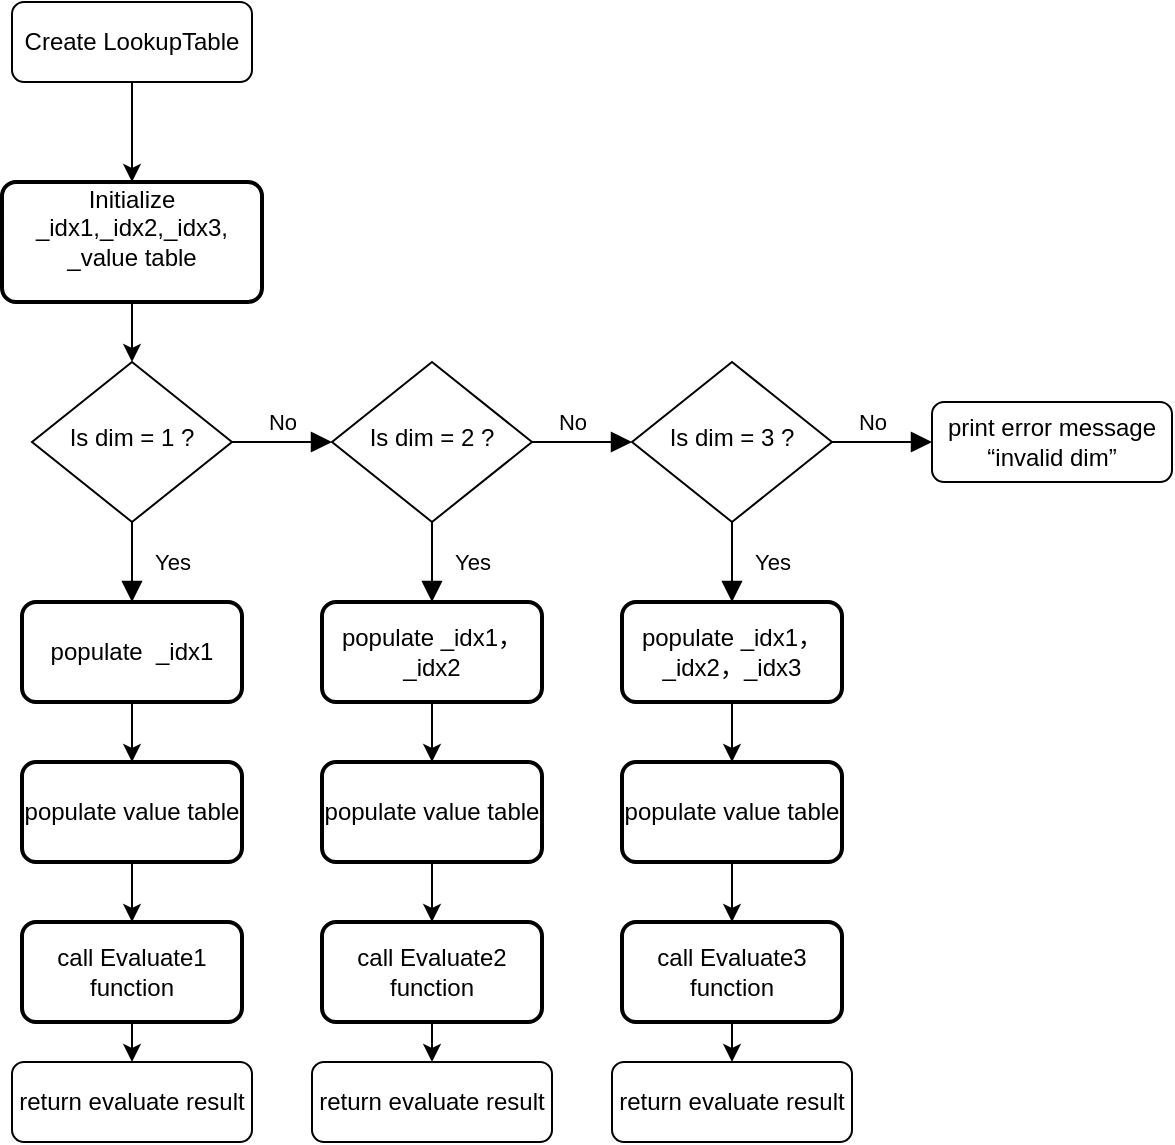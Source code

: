 <mxfile version="20.0.3" type="github">
  <diagram id="C5RBs43oDa-KdzZeNtuy" name="Page-1">
    <mxGraphModel dx="1069" dy="598" grid="1" gridSize="10" guides="1" tooltips="1" connect="1" arrows="1" fold="1" page="1" pageScale="1" pageWidth="827" pageHeight="1169" math="0" shadow="0">
      <root>
        <mxCell id="WIyWlLk6GJQsqaUBKTNV-0" />
        <mxCell id="WIyWlLk6GJQsqaUBKTNV-1" parent="WIyWlLk6GJQsqaUBKTNV-0" />
        <mxCell id="bPVX0rqQkUsGm80GQ1HU-35" value="" style="edgeStyle=orthogonalEdgeStyle;rounded=0;orthogonalLoop=1;jettySize=auto;html=1;" edge="1" parent="WIyWlLk6GJQsqaUBKTNV-1" source="WIyWlLk6GJQsqaUBKTNV-3" target="bPVX0rqQkUsGm80GQ1HU-33">
          <mxGeometry relative="1" as="geometry" />
        </mxCell>
        <mxCell id="WIyWlLk6GJQsqaUBKTNV-3" value="Create LookupTable" style="rounded=1;whiteSpace=wrap;html=1;fontSize=12;glass=0;strokeWidth=1;shadow=0;" parent="WIyWlLk6GJQsqaUBKTNV-1" vertex="1">
          <mxGeometry x="70" y="30" width="120" height="40" as="geometry" />
        </mxCell>
        <mxCell id="WIyWlLk6GJQsqaUBKTNV-4" value="Yes" style="rounded=0;html=1;jettySize=auto;orthogonalLoop=1;fontSize=11;endArrow=block;endFill=1;endSize=8;strokeWidth=1;shadow=0;labelBackgroundColor=none;edgeStyle=orthogonalEdgeStyle;entryX=0.5;entryY=0;entryDx=0;entryDy=0;" parent="WIyWlLk6GJQsqaUBKTNV-1" source="WIyWlLk6GJQsqaUBKTNV-6" target="bPVX0rqQkUsGm80GQ1HU-10" edge="1">
          <mxGeometry y="20" relative="1" as="geometry">
            <mxPoint as="offset" />
            <mxPoint x="130" y="330" as="targetPoint" />
          </mxGeometry>
        </mxCell>
        <mxCell id="WIyWlLk6GJQsqaUBKTNV-5" value="No" style="edgeStyle=orthogonalEdgeStyle;rounded=0;html=1;jettySize=auto;orthogonalLoop=1;fontSize=11;endArrow=block;endFill=1;endSize=8;strokeWidth=1;shadow=0;labelBackgroundColor=none;entryX=0;entryY=0.5;entryDx=0;entryDy=0;" parent="WIyWlLk6GJQsqaUBKTNV-1" source="WIyWlLk6GJQsqaUBKTNV-6" target="bPVX0rqQkUsGm80GQ1HU-0" edge="1">
          <mxGeometry y="10" relative="1" as="geometry">
            <mxPoint as="offset" />
            <mxPoint x="230" y="250" as="targetPoint" />
          </mxGeometry>
        </mxCell>
        <mxCell id="WIyWlLk6GJQsqaUBKTNV-6" value="Is dim = 1 ?" style="rhombus;whiteSpace=wrap;html=1;shadow=0;fontFamily=Helvetica;fontSize=12;align=center;strokeWidth=1;spacing=6;spacingTop=-4;" parent="WIyWlLk6GJQsqaUBKTNV-1" vertex="1">
          <mxGeometry x="80" y="210" width="100" height="80" as="geometry" />
        </mxCell>
        <mxCell id="WIyWlLk6GJQsqaUBKTNV-11" value="return evaluate result" style="rounded=1;whiteSpace=wrap;html=1;fontSize=12;glass=0;strokeWidth=1;shadow=0;" parent="WIyWlLk6GJQsqaUBKTNV-1" vertex="1">
          <mxGeometry x="70" y="560" width="120" height="40" as="geometry" />
        </mxCell>
        <mxCell id="bPVX0rqQkUsGm80GQ1HU-0" value="Is dim = 2 ?" style="rhombus;whiteSpace=wrap;html=1;shadow=0;fontFamily=Helvetica;fontSize=12;align=center;strokeWidth=1;spacing=6;spacingTop=-4;" vertex="1" parent="WIyWlLk6GJQsqaUBKTNV-1">
          <mxGeometry x="230" y="210" width="100" height="80" as="geometry" />
        </mxCell>
        <mxCell id="bPVX0rqQkUsGm80GQ1HU-2" value="Yes" style="rounded=0;html=1;jettySize=auto;orthogonalLoop=1;fontSize=11;endArrow=block;endFill=1;endSize=8;strokeWidth=1;shadow=0;labelBackgroundColor=none;edgeStyle=orthogonalEdgeStyle;exitX=0.5;exitY=1;exitDx=0;exitDy=0;entryX=0.5;entryY=0;entryDx=0;entryDy=0;" edge="1" parent="WIyWlLk6GJQsqaUBKTNV-1" source="bPVX0rqQkUsGm80GQ1HU-0" target="bPVX0rqQkUsGm80GQ1HU-21">
          <mxGeometry y="20" relative="1" as="geometry">
            <mxPoint as="offset" />
            <mxPoint x="279.89" y="290" as="sourcePoint" />
            <mxPoint x="279.89" y="330" as="targetPoint" />
          </mxGeometry>
        </mxCell>
        <mxCell id="bPVX0rqQkUsGm80GQ1HU-4" value="No" style="edgeStyle=orthogonalEdgeStyle;rounded=0;html=1;jettySize=auto;orthogonalLoop=1;fontSize=11;endArrow=block;endFill=1;endSize=8;strokeWidth=1;shadow=0;labelBackgroundColor=none;entryX=0;entryY=0.5;entryDx=0;entryDy=0;exitX=1;exitY=0.5;exitDx=0;exitDy=0;" edge="1" parent="WIyWlLk6GJQsqaUBKTNV-1" source="bPVX0rqQkUsGm80GQ1HU-0" target="bPVX0rqQkUsGm80GQ1HU-5">
          <mxGeometry x="-0.203" y="10" relative="1" as="geometry">
            <mxPoint as="offset" />
            <mxPoint x="330" y="249.83" as="sourcePoint" />
            <mxPoint x="380" y="249.83" as="targetPoint" />
          </mxGeometry>
        </mxCell>
        <mxCell id="bPVX0rqQkUsGm80GQ1HU-5" value="Is dim = 3 ?" style="rhombus;whiteSpace=wrap;html=1;shadow=0;fontFamily=Helvetica;fontSize=12;align=center;strokeWidth=1;spacing=6;spacingTop=-4;" vertex="1" parent="WIyWlLk6GJQsqaUBKTNV-1">
          <mxGeometry x="380" y="210" width="100" height="80" as="geometry" />
        </mxCell>
        <mxCell id="bPVX0rqQkUsGm80GQ1HU-6" value="Yes" style="rounded=0;html=1;jettySize=auto;orthogonalLoop=1;fontSize=11;endArrow=block;endFill=1;endSize=8;strokeWidth=1;shadow=0;labelBackgroundColor=none;edgeStyle=orthogonalEdgeStyle;exitX=0.5;exitY=1;exitDx=0;exitDy=0;entryX=0.5;entryY=0;entryDx=0;entryDy=0;" edge="1" parent="WIyWlLk6GJQsqaUBKTNV-1" source="bPVX0rqQkUsGm80GQ1HU-5" target="bPVX0rqQkUsGm80GQ1HU-28">
          <mxGeometry y="20" relative="1" as="geometry">
            <mxPoint as="offset" />
            <mxPoint x="429.89" y="290" as="sourcePoint" />
            <mxPoint x="429.89" y="330" as="targetPoint" />
          </mxGeometry>
        </mxCell>
        <mxCell id="bPVX0rqQkUsGm80GQ1HU-7" value="No" style="edgeStyle=orthogonalEdgeStyle;rounded=0;html=1;jettySize=auto;orthogonalLoop=1;fontSize=11;endArrow=block;endFill=1;endSize=8;strokeWidth=1;shadow=0;labelBackgroundColor=none;entryX=0;entryY=0.5;entryDx=0;entryDy=0;exitX=1;exitY=0.5;exitDx=0;exitDy=0;" edge="1" parent="WIyWlLk6GJQsqaUBKTNV-1" source="bPVX0rqQkUsGm80GQ1HU-5" target="bPVX0rqQkUsGm80GQ1HU-9">
          <mxGeometry x="-0.203" y="10" relative="1" as="geometry">
            <mxPoint as="offset" />
            <mxPoint x="480" y="249.83" as="sourcePoint" />
            <mxPoint x="530.0" y="249.83" as="targetPoint" />
          </mxGeometry>
        </mxCell>
        <mxCell id="bPVX0rqQkUsGm80GQ1HU-9" value="print error message “invalid dim”" style="rounded=1;whiteSpace=wrap;html=1;fontSize=12;glass=0;strokeWidth=1;shadow=0;" vertex="1" parent="WIyWlLk6GJQsqaUBKTNV-1">
          <mxGeometry x="530" y="230" width="120" height="40" as="geometry" />
        </mxCell>
        <mxCell id="bPVX0rqQkUsGm80GQ1HU-13" style="edgeStyle=orthogonalEdgeStyle;rounded=0;orthogonalLoop=1;jettySize=auto;html=1;exitX=0.5;exitY=1;exitDx=0;exitDy=0;entryX=0.5;entryY=0;entryDx=0;entryDy=0;" edge="1" parent="WIyWlLk6GJQsqaUBKTNV-1" source="bPVX0rqQkUsGm80GQ1HU-10" target="bPVX0rqQkUsGm80GQ1HU-12">
          <mxGeometry relative="1" as="geometry" />
        </mxCell>
        <mxCell id="bPVX0rqQkUsGm80GQ1HU-10" value="populate&amp;nbsp; _idx1" style="rounded=1;whiteSpace=wrap;html=1;absoluteArcSize=1;arcSize=14;strokeWidth=2;" vertex="1" parent="WIyWlLk6GJQsqaUBKTNV-1">
          <mxGeometry x="75" y="330" width="110" height="50" as="geometry" />
        </mxCell>
        <mxCell id="bPVX0rqQkUsGm80GQ1HU-17" style="edgeStyle=orthogonalEdgeStyle;rounded=0;orthogonalLoop=1;jettySize=auto;html=1;exitX=0.5;exitY=1;exitDx=0;exitDy=0;entryX=0.5;entryY=0;entryDx=0;entryDy=0;" edge="1" parent="WIyWlLk6GJQsqaUBKTNV-1" source="bPVX0rqQkUsGm80GQ1HU-12" target="bPVX0rqQkUsGm80GQ1HU-16">
          <mxGeometry relative="1" as="geometry" />
        </mxCell>
        <mxCell id="bPVX0rqQkUsGm80GQ1HU-12" value="populate value table" style="rounded=1;whiteSpace=wrap;html=1;absoluteArcSize=1;arcSize=14;strokeWidth=2;" vertex="1" parent="WIyWlLk6GJQsqaUBKTNV-1">
          <mxGeometry x="75" y="410" width="110" height="50" as="geometry" />
        </mxCell>
        <mxCell id="bPVX0rqQkUsGm80GQ1HU-18" style="edgeStyle=orthogonalEdgeStyle;rounded=0;orthogonalLoop=1;jettySize=auto;html=1;exitX=0.5;exitY=1;exitDx=0;exitDy=0;entryX=0.5;entryY=0;entryDx=0;entryDy=0;" edge="1" parent="WIyWlLk6GJQsqaUBKTNV-1" source="bPVX0rqQkUsGm80GQ1HU-16" target="WIyWlLk6GJQsqaUBKTNV-11">
          <mxGeometry relative="1" as="geometry" />
        </mxCell>
        <mxCell id="bPVX0rqQkUsGm80GQ1HU-16" value="call Evaluate1 function" style="rounded=1;whiteSpace=wrap;html=1;absoluteArcSize=1;arcSize=14;strokeWidth=2;" vertex="1" parent="WIyWlLk6GJQsqaUBKTNV-1">
          <mxGeometry x="75" y="490" width="110" height="50" as="geometry" />
        </mxCell>
        <mxCell id="bPVX0rqQkUsGm80GQ1HU-19" value="return evaluate result" style="rounded=1;whiteSpace=wrap;html=1;fontSize=12;glass=0;strokeWidth=1;shadow=0;" vertex="1" parent="WIyWlLk6GJQsqaUBKTNV-1">
          <mxGeometry x="220" y="560" width="120" height="40" as="geometry" />
        </mxCell>
        <mxCell id="bPVX0rqQkUsGm80GQ1HU-20" style="edgeStyle=orthogonalEdgeStyle;rounded=0;orthogonalLoop=1;jettySize=auto;html=1;exitX=0.5;exitY=1;exitDx=0;exitDy=0;entryX=0.5;entryY=0;entryDx=0;entryDy=0;" edge="1" parent="WIyWlLk6GJQsqaUBKTNV-1" source="bPVX0rqQkUsGm80GQ1HU-21" target="bPVX0rqQkUsGm80GQ1HU-23">
          <mxGeometry relative="1" as="geometry" />
        </mxCell>
        <mxCell id="bPVX0rqQkUsGm80GQ1HU-21" value="populate _idx1，_idx2" style="rounded=1;whiteSpace=wrap;html=1;absoluteArcSize=1;arcSize=14;strokeWidth=2;" vertex="1" parent="WIyWlLk6GJQsqaUBKTNV-1">
          <mxGeometry x="225" y="330" width="110" height="50" as="geometry" />
        </mxCell>
        <mxCell id="bPVX0rqQkUsGm80GQ1HU-22" style="edgeStyle=orthogonalEdgeStyle;rounded=0;orthogonalLoop=1;jettySize=auto;html=1;exitX=0.5;exitY=1;exitDx=0;exitDy=0;entryX=0.5;entryY=0;entryDx=0;entryDy=0;" edge="1" parent="WIyWlLk6GJQsqaUBKTNV-1" source="bPVX0rqQkUsGm80GQ1HU-23" target="bPVX0rqQkUsGm80GQ1HU-25">
          <mxGeometry relative="1" as="geometry" />
        </mxCell>
        <mxCell id="bPVX0rqQkUsGm80GQ1HU-23" value="populate value table" style="rounded=1;whiteSpace=wrap;html=1;absoluteArcSize=1;arcSize=14;strokeWidth=2;" vertex="1" parent="WIyWlLk6GJQsqaUBKTNV-1">
          <mxGeometry x="225" y="410" width="110" height="50" as="geometry" />
        </mxCell>
        <mxCell id="bPVX0rqQkUsGm80GQ1HU-24" style="edgeStyle=orthogonalEdgeStyle;rounded=0;orthogonalLoop=1;jettySize=auto;html=1;exitX=0.5;exitY=1;exitDx=0;exitDy=0;entryX=0.5;entryY=0;entryDx=0;entryDy=0;" edge="1" parent="WIyWlLk6GJQsqaUBKTNV-1" source="bPVX0rqQkUsGm80GQ1HU-25" target="bPVX0rqQkUsGm80GQ1HU-19">
          <mxGeometry relative="1" as="geometry" />
        </mxCell>
        <mxCell id="bPVX0rqQkUsGm80GQ1HU-25" value="call Evaluate2 function" style="rounded=1;whiteSpace=wrap;html=1;absoluteArcSize=1;arcSize=14;strokeWidth=2;" vertex="1" parent="WIyWlLk6GJQsqaUBKTNV-1">
          <mxGeometry x="225" y="490" width="110" height="50" as="geometry" />
        </mxCell>
        <mxCell id="bPVX0rqQkUsGm80GQ1HU-26" value="return evaluate result" style="rounded=1;whiteSpace=wrap;html=1;fontSize=12;glass=0;strokeWidth=1;shadow=0;" vertex="1" parent="WIyWlLk6GJQsqaUBKTNV-1">
          <mxGeometry x="370" y="560" width="120" height="40" as="geometry" />
        </mxCell>
        <mxCell id="bPVX0rqQkUsGm80GQ1HU-27" style="edgeStyle=orthogonalEdgeStyle;rounded=0;orthogonalLoop=1;jettySize=auto;html=1;exitX=0.5;exitY=1;exitDx=0;exitDy=0;entryX=0.5;entryY=0;entryDx=0;entryDy=0;" edge="1" parent="WIyWlLk6GJQsqaUBKTNV-1" source="bPVX0rqQkUsGm80GQ1HU-28" target="bPVX0rqQkUsGm80GQ1HU-30">
          <mxGeometry relative="1" as="geometry" />
        </mxCell>
        <mxCell id="bPVX0rqQkUsGm80GQ1HU-28" value="populate _idx1，_idx2，_idx3" style="rounded=1;whiteSpace=wrap;html=1;absoluteArcSize=1;arcSize=14;strokeWidth=2;" vertex="1" parent="WIyWlLk6GJQsqaUBKTNV-1">
          <mxGeometry x="375" y="330" width="110" height="50" as="geometry" />
        </mxCell>
        <mxCell id="bPVX0rqQkUsGm80GQ1HU-29" style="edgeStyle=orthogonalEdgeStyle;rounded=0;orthogonalLoop=1;jettySize=auto;html=1;exitX=0.5;exitY=1;exitDx=0;exitDy=0;entryX=0.5;entryY=0;entryDx=0;entryDy=0;" edge="1" parent="WIyWlLk6GJQsqaUBKTNV-1" source="bPVX0rqQkUsGm80GQ1HU-30" target="bPVX0rqQkUsGm80GQ1HU-32">
          <mxGeometry relative="1" as="geometry" />
        </mxCell>
        <mxCell id="bPVX0rqQkUsGm80GQ1HU-30" value="populate value table" style="rounded=1;whiteSpace=wrap;html=1;absoluteArcSize=1;arcSize=14;strokeWidth=2;" vertex="1" parent="WIyWlLk6GJQsqaUBKTNV-1">
          <mxGeometry x="375" y="410" width="110" height="50" as="geometry" />
        </mxCell>
        <mxCell id="bPVX0rqQkUsGm80GQ1HU-31" style="edgeStyle=orthogonalEdgeStyle;rounded=0;orthogonalLoop=1;jettySize=auto;html=1;exitX=0.5;exitY=1;exitDx=0;exitDy=0;entryX=0.5;entryY=0;entryDx=0;entryDy=0;" edge="1" parent="WIyWlLk6GJQsqaUBKTNV-1" source="bPVX0rqQkUsGm80GQ1HU-32" target="bPVX0rqQkUsGm80GQ1HU-26">
          <mxGeometry relative="1" as="geometry" />
        </mxCell>
        <mxCell id="bPVX0rqQkUsGm80GQ1HU-32" value="call Evaluate3 function" style="rounded=1;whiteSpace=wrap;html=1;absoluteArcSize=1;arcSize=14;strokeWidth=2;" vertex="1" parent="WIyWlLk6GJQsqaUBKTNV-1">
          <mxGeometry x="375" y="490" width="110" height="50" as="geometry" />
        </mxCell>
        <mxCell id="bPVX0rqQkUsGm80GQ1HU-34" style="edgeStyle=orthogonalEdgeStyle;rounded=0;orthogonalLoop=1;jettySize=auto;html=1;exitX=0.5;exitY=1;exitDx=0;exitDy=0;entryX=0.5;entryY=0;entryDx=0;entryDy=0;" edge="1" parent="WIyWlLk6GJQsqaUBKTNV-1" source="bPVX0rqQkUsGm80GQ1HU-33" target="WIyWlLk6GJQsqaUBKTNV-6">
          <mxGeometry relative="1" as="geometry" />
        </mxCell>
        <mxCell id="bPVX0rqQkUsGm80GQ1HU-33" value="Initialize _idx1,_idx2,_idx3, _value table&lt;br&gt;&amp;nbsp;&amp;nbsp;" style="rounded=1;whiteSpace=wrap;html=1;absoluteArcSize=1;arcSize=14;strokeWidth=2;" vertex="1" parent="WIyWlLk6GJQsqaUBKTNV-1">
          <mxGeometry x="65" y="120" width="130" height="60" as="geometry" />
        </mxCell>
      </root>
    </mxGraphModel>
  </diagram>
</mxfile>

